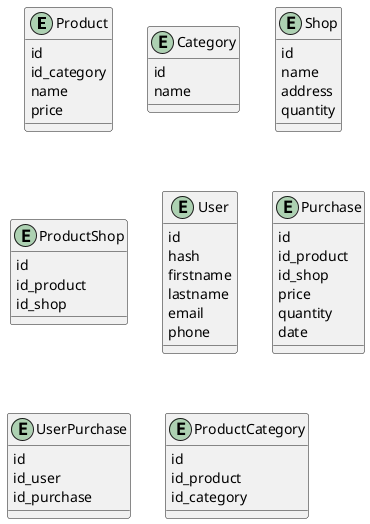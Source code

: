 @startuml
'https://plantuml.com/class-diagram

entity Product {
    id
    id_category
    name
    price
}

entity Category {
    id
    name
}

entity Shop {
    id
    name
    address
    quantity
}

entity ProductShop {
    id
    id_product
    id_shop
}

entity User {
    id
    hash
    firstname
    lastname
    email
    phone
}

entity Purchase {
    id
    id_product
    id_shop
    price
    quantity
    date
}

entity UserPurchase {
    id
    id_user
    id_purchase
}

entity ProductCategory {
    id
    id_product
    id_category
}



@enduml